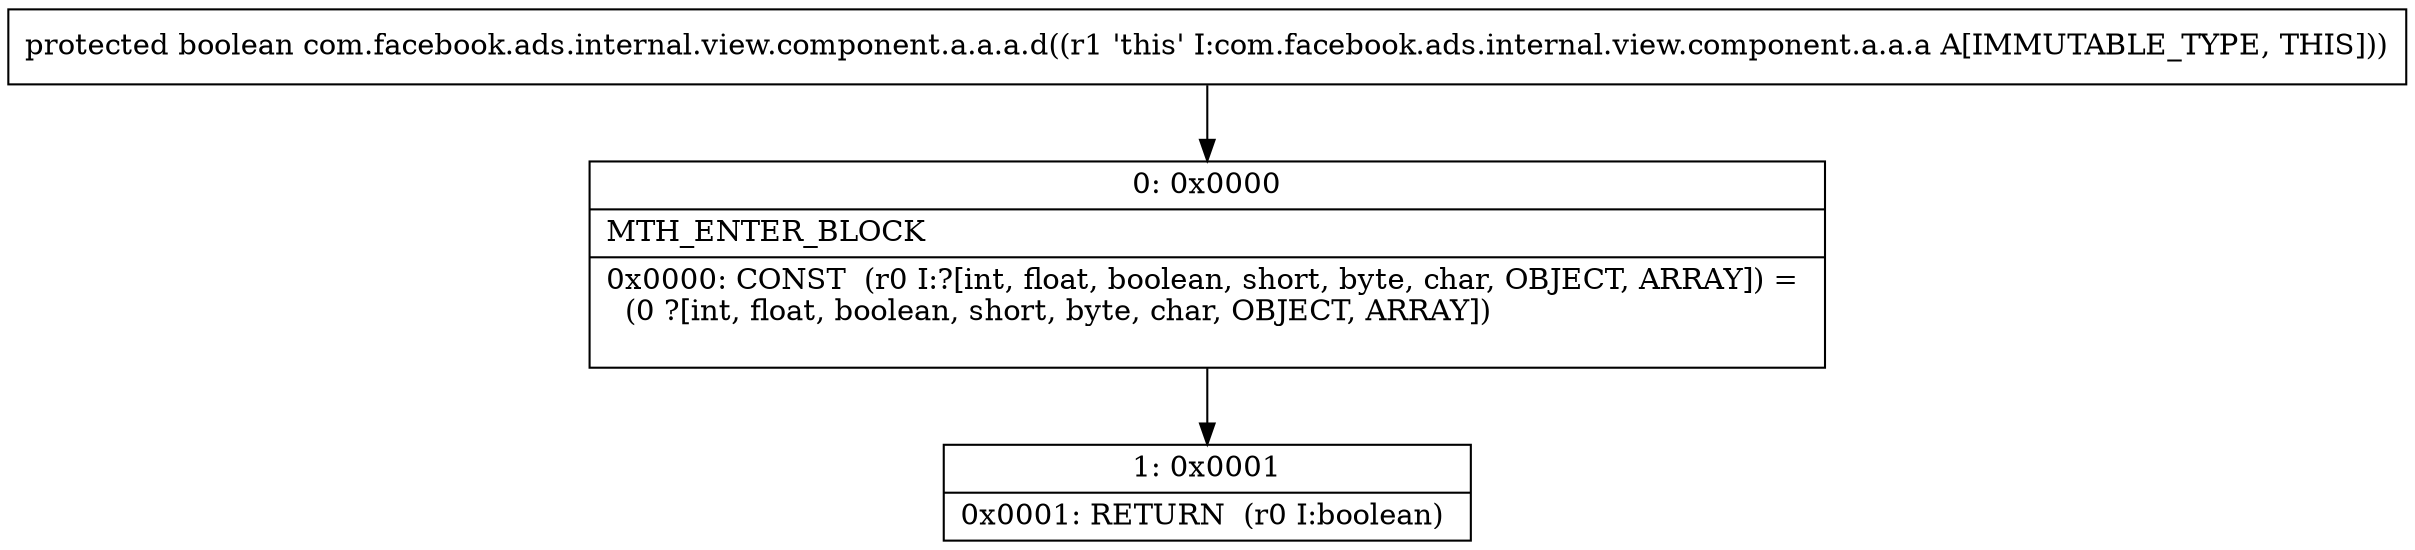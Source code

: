 digraph "CFG forcom.facebook.ads.internal.view.component.a.a.a.d()Z" {
Node_0 [shape=record,label="{0\:\ 0x0000|MTH_ENTER_BLOCK\l|0x0000: CONST  (r0 I:?[int, float, boolean, short, byte, char, OBJECT, ARRAY]) = \l  (0 ?[int, float, boolean, short, byte, char, OBJECT, ARRAY])\l \l}"];
Node_1 [shape=record,label="{1\:\ 0x0001|0x0001: RETURN  (r0 I:boolean) \l}"];
MethodNode[shape=record,label="{protected boolean com.facebook.ads.internal.view.component.a.a.a.d((r1 'this' I:com.facebook.ads.internal.view.component.a.a.a A[IMMUTABLE_TYPE, THIS])) }"];
MethodNode -> Node_0;
Node_0 -> Node_1;
}

